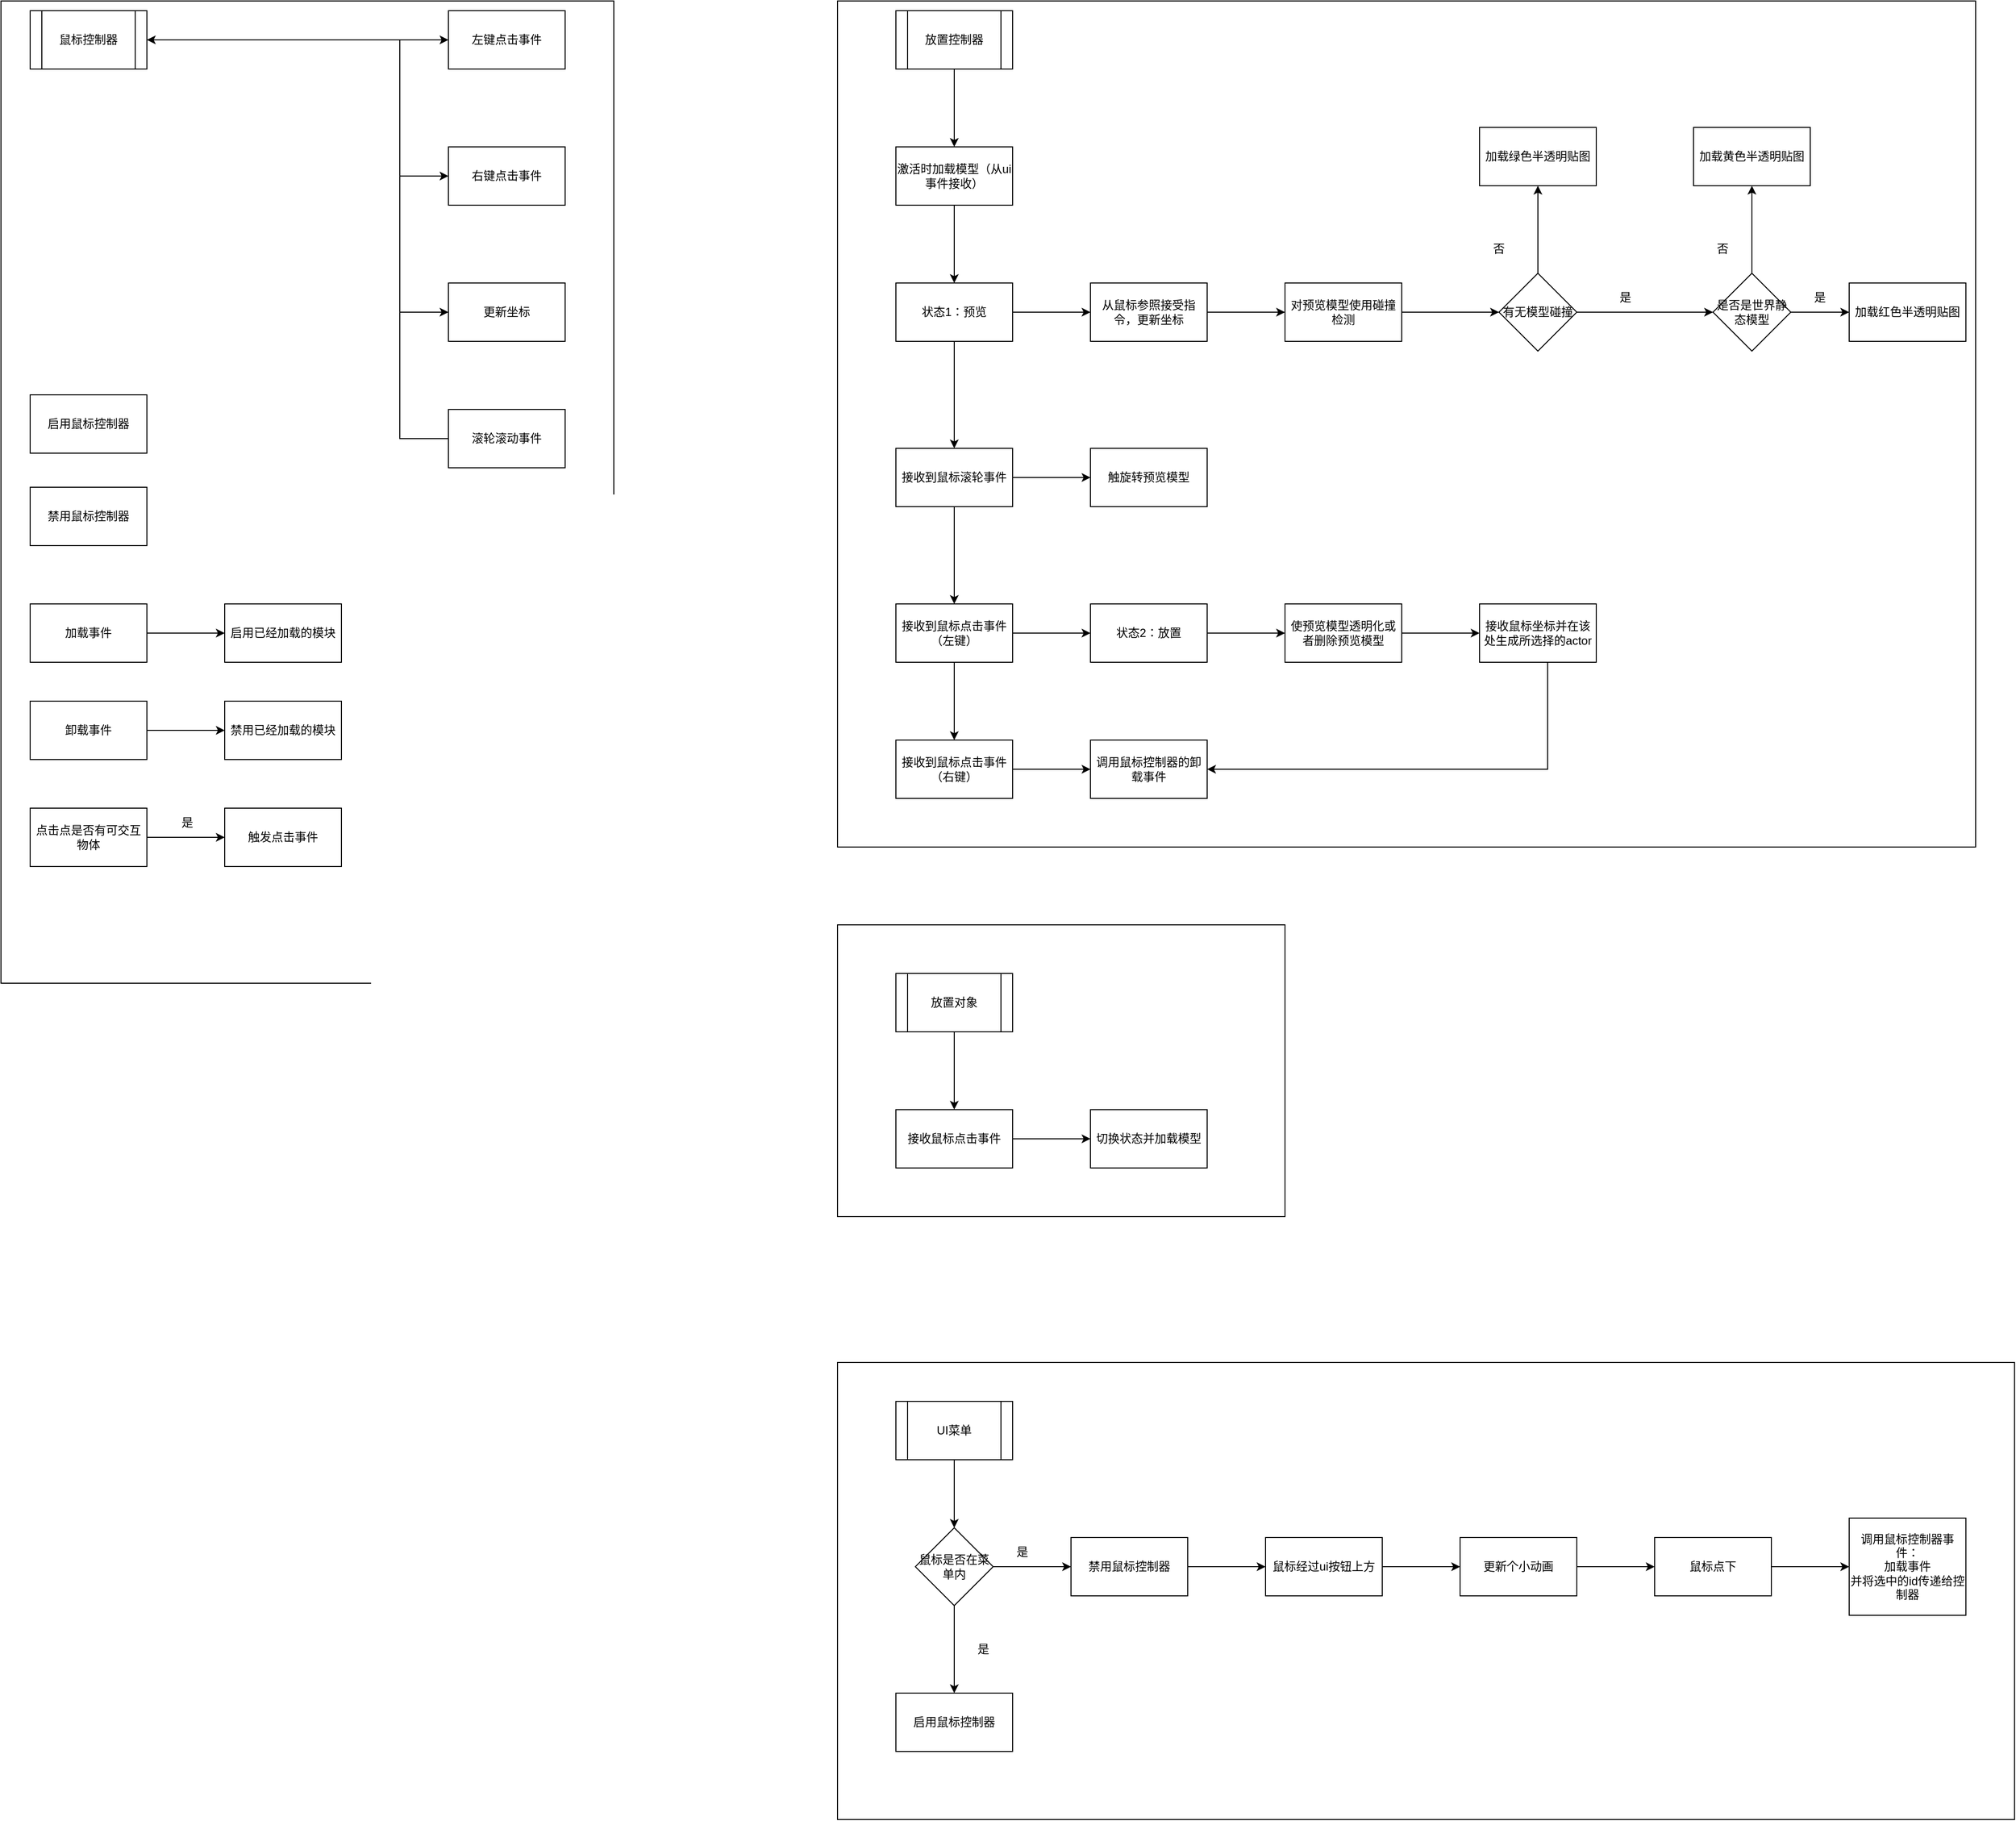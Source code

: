 <mxfile version="21.6.2" type="github">
  <diagram name="第 1 页" id="P69dv4d05coy-Nm_p4P1">
    <mxGraphModel dx="3771" dy="2018" grid="1" gridSize="10" guides="1" tooltips="1" connect="1" arrows="1" fold="1" page="1" pageScale="1" pageWidth="3300" pageHeight="4681" math="0" shadow="0">
      <root>
        <mxCell id="0" />
        <mxCell id="1" parent="0" />
        <mxCell id="VZq2P5SKXqFh_5cAKXzj-127" value="" style="rounded=0;whiteSpace=wrap;html=1;" vertex="1" parent="1">
          <mxGeometry x="990" y="1460" width="1210" height="470" as="geometry" />
        </mxCell>
        <mxCell id="VZq2P5SKXqFh_5cAKXzj-98" value="" style="rounded=0;whiteSpace=wrap;html=1;" vertex="1" parent="1">
          <mxGeometry x="990" y="1010" width="460" height="300" as="geometry" />
        </mxCell>
        <mxCell id="VZq2P5SKXqFh_5cAKXzj-87" value="" style="rounded=0;whiteSpace=wrap;html=1;" vertex="1" parent="1">
          <mxGeometry x="990" y="60" width="1170" height="870" as="geometry" />
        </mxCell>
        <mxCell id="VZq2P5SKXqFh_5cAKXzj-32" value="" style="rounded=0;whiteSpace=wrap;html=1;" vertex="1" parent="1">
          <mxGeometry x="130" y="60" width="630" height="1010" as="geometry" />
        </mxCell>
        <mxCell id="VZq2P5SKXqFh_5cAKXzj-25" value="" style="edgeStyle=orthogonalEdgeStyle;rounded=0;orthogonalLoop=1;jettySize=auto;html=1;" edge="1" parent="1" source="VZq2P5SKXqFh_5cAKXzj-1" target="VZq2P5SKXqFh_5cAKXzj-24">
          <mxGeometry relative="1" as="geometry" />
        </mxCell>
        <mxCell id="VZq2P5SKXqFh_5cAKXzj-1" value="鼠标控制器" style="shape=process;whiteSpace=wrap;html=1;backgroundOutline=1;" vertex="1" parent="1">
          <mxGeometry x="160" y="70" width="120" height="60" as="geometry" />
        </mxCell>
        <mxCell id="VZq2P5SKXqFh_5cAKXzj-6" value="禁用鼠标控制器" style="whiteSpace=wrap;html=1;" vertex="1" parent="1">
          <mxGeometry x="160" y="560" width="120" height="60" as="geometry" />
        </mxCell>
        <mxCell id="VZq2P5SKXqFh_5cAKXzj-9" value="启用鼠标控制器" style="whiteSpace=wrap;html=1;" vertex="1" parent="1">
          <mxGeometry x="160" y="465" width="120" height="60" as="geometry" />
        </mxCell>
        <mxCell id="VZq2P5SKXqFh_5cAKXzj-110" value="" style="edgeStyle=orthogonalEdgeStyle;rounded=0;orthogonalLoop=1;jettySize=auto;html=1;" edge="1" parent="1" source="VZq2P5SKXqFh_5cAKXzj-16" target="VZq2P5SKXqFh_5cAKXzj-109">
          <mxGeometry relative="1" as="geometry" />
        </mxCell>
        <mxCell id="VZq2P5SKXqFh_5cAKXzj-16" value="点击点是否有可交互物体" style="whiteSpace=wrap;html=1;" vertex="1" parent="1">
          <mxGeometry x="160" y="890" width="120" height="60" as="geometry" />
        </mxCell>
        <mxCell id="VZq2P5SKXqFh_5cAKXzj-27" value="" style="edgeStyle=orthogonalEdgeStyle;rounded=0;orthogonalLoop=1;jettySize=auto;html=1;" edge="1" parent="1" target="VZq2P5SKXqFh_5cAKXzj-26">
          <mxGeometry relative="1" as="geometry">
            <mxPoint x="290" y="100" as="sourcePoint" />
            <Array as="points">
              <mxPoint x="540" y="100" />
              <mxPoint x="540" y="240" />
            </Array>
          </mxGeometry>
        </mxCell>
        <mxCell id="VZq2P5SKXqFh_5cAKXzj-24" value="左键点击事件" style="whiteSpace=wrap;html=1;" vertex="1" parent="1">
          <mxGeometry x="590" y="70" width="120" height="60" as="geometry" />
        </mxCell>
        <mxCell id="VZq2P5SKXqFh_5cAKXzj-29" value="" style="edgeStyle=orthogonalEdgeStyle;rounded=0;orthogonalLoop=1;jettySize=auto;html=1;" edge="1" parent="1" target="VZq2P5SKXqFh_5cAKXzj-28">
          <mxGeometry relative="1" as="geometry">
            <mxPoint x="280" y="100" as="sourcePoint" />
            <Array as="points">
              <mxPoint x="540" y="100" />
              <mxPoint x="540" y="380" />
            </Array>
          </mxGeometry>
        </mxCell>
        <mxCell id="VZq2P5SKXqFh_5cAKXzj-26" value="右键点击事件" style="whiteSpace=wrap;html=1;" vertex="1" parent="1">
          <mxGeometry x="590" y="210" width="120" height="60" as="geometry" />
        </mxCell>
        <mxCell id="VZq2P5SKXqFh_5cAKXzj-28" value="更新坐标" style="whiteSpace=wrap;html=1;" vertex="1" parent="1">
          <mxGeometry x="590" y="350" width="120" height="60" as="geometry" />
        </mxCell>
        <mxCell id="VZq2P5SKXqFh_5cAKXzj-31" style="edgeStyle=orthogonalEdgeStyle;rounded=0;orthogonalLoop=1;jettySize=auto;html=1;entryX=1;entryY=0.5;entryDx=0;entryDy=0;" edge="1" parent="1" source="VZq2P5SKXqFh_5cAKXzj-30" target="VZq2P5SKXqFh_5cAKXzj-1">
          <mxGeometry relative="1" as="geometry">
            <Array as="points">
              <mxPoint x="540" y="510" />
              <mxPoint x="540" y="100" />
            </Array>
          </mxGeometry>
        </mxCell>
        <mxCell id="VZq2P5SKXqFh_5cAKXzj-30" value="滚轮滚动事件" style="whiteSpace=wrap;html=1;" vertex="1" parent="1">
          <mxGeometry x="590" y="480" width="120" height="60" as="geometry" />
        </mxCell>
        <mxCell id="VZq2P5SKXqFh_5cAKXzj-37" value="" style="edgeStyle=orthogonalEdgeStyle;rounded=0;orthogonalLoop=1;jettySize=auto;html=1;" edge="1" parent="1" source="VZq2P5SKXqFh_5cAKXzj-33" target="VZq2P5SKXqFh_5cAKXzj-36">
          <mxGeometry relative="1" as="geometry" />
        </mxCell>
        <mxCell id="VZq2P5SKXqFh_5cAKXzj-33" value="放置控制器" style="shape=process;whiteSpace=wrap;html=1;backgroundOutline=1;" vertex="1" parent="1">
          <mxGeometry x="1050" y="70" width="120" height="60" as="geometry" />
        </mxCell>
        <mxCell id="VZq2P5SKXqFh_5cAKXzj-39" value="" style="edgeStyle=orthogonalEdgeStyle;rounded=0;orthogonalLoop=1;jettySize=auto;html=1;" edge="1" parent="1" source="VZq2P5SKXqFh_5cAKXzj-36" target="VZq2P5SKXqFh_5cAKXzj-38">
          <mxGeometry relative="1" as="geometry" />
        </mxCell>
        <mxCell id="VZq2P5SKXqFh_5cAKXzj-36" value="激活时加载模型（从ui事件接收）" style="whiteSpace=wrap;html=1;" vertex="1" parent="1">
          <mxGeometry x="1050" y="210" width="120" height="60" as="geometry" />
        </mxCell>
        <mxCell id="VZq2P5SKXqFh_5cAKXzj-41" value="" style="edgeStyle=orthogonalEdgeStyle;rounded=0;orthogonalLoop=1;jettySize=auto;html=1;" edge="1" parent="1" source="VZq2P5SKXqFh_5cAKXzj-38" target="VZq2P5SKXqFh_5cAKXzj-40">
          <mxGeometry relative="1" as="geometry" />
        </mxCell>
        <mxCell id="VZq2P5SKXqFh_5cAKXzj-72" value="" style="edgeStyle=orthogonalEdgeStyle;rounded=0;orthogonalLoop=1;jettySize=auto;html=1;" edge="1" parent="1" source="VZq2P5SKXqFh_5cAKXzj-90" target="VZq2P5SKXqFh_5cAKXzj-71">
          <mxGeometry relative="1" as="geometry" />
        </mxCell>
        <mxCell id="VZq2P5SKXqFh_5cAKXzj-38" value="状态1：预览" style="whiteSpace=wrap;html=1;" vertex="1" parent="1">
          <mxGeometry x="1050" y="350" width="120" height="60" as="geometry" />
        </mxCell>
        <mxCell id="VZq2P5SKXqFh_5cAKXzj-43" value="" style="edgeStyle=orthogonalEdgeStyle;rounded=0;orthogonalLoop=1;jettySize=auto;html=1;" edge="1" parent="1" source="VZq2P5SKXqFh_5cAKXzj-40" target="VZq2P5SKXqFh_5cAKXzj-42">
          <mxGeometry relative="1" as="geometry" />
        </mxCell>
        <mxCell id="VZq2P5SKXqFh_5cAKXzj-40" value="从鼠标参照接受指令，更新坐标" style="whiteSpace=wrap;html=1;" vertex="1" parent="1">
          <mxGeometry x="1250" y="350" width="120" height="60" as="geometry" />
        </mxCell>
        <mxCell id="VZq2P5SKXqFh_5cAKXzj-45" value="" style="edgeStyle=orthogonalEdgeStyle;rounded=0;orthogonalLoop=1;jettySize=auto;html=1;" edge="1" parent="1" source="VZq2P5SKXqFh_5cAKXzj-42" target="VZq2P5SKXqFh_5cAKXzj-44">
          <mxGeometry relative="1" as="geometry" />
        </mxCell>
        <mxCell id="VZq2P5SKXqFh_5cAKXzj-42" value="对预览模型使用碰撞检测" style="whiteSpace=wrap;html=1;" vertex="1" parent="1">
          <mxGeometry x="1450" y="350" width="120" height="60" as="geometry" />
        </mxCell>
        <mxCell id="VZq2P5SKXqFh_5cAKXzj-47" value="" style="edgeStyle=orthogonalEdgeStyle;rounded=0;orthogonalLoop=1;jettySize=auto;html=1;" edge="1" parent="1" source="VZq2P5SKXqFh_5cAKXzj-44" target="VZq2P5SKXqFh_5cAKXzj-46">
          <mxGeometry relative="1" as="geometry" />
        </mxCell>
        <mxCell id="VZq2P5SKXqFh_5cAKXzj-54" value="" style="edgeStyle=orthogonalEdgeStyle;rounded=0;orthogonalLoop=1;jettySize=auto;html=1;entryX=0;entryY=0.5;entryDx=0;entryDy=0;" edge="1" parent="1" source="VZq2P5SKXqFh_5cAKXzj-44" target="VZq2P5SKXqFh_5cAKXzj-56">
          <mxGeometry relative="1" as="geometry">
            <mxPoint x="1870" y="380" as="targetPoint" />
          </mxGeometry>
        </mxCell>
        <mxCell id="VZq2P5SKXqFh_5cAKXzj-44" value="有无模型碰撞" style="rhombus;whiteSpace=wrap;html=1;" vertex="1" parent="1">
          <mxGeometry x="1670" y="340" width="80" height="80" as="geometry" />
        </mxCell>
        <mxCell id="VZq2P5SKXqFh_5cAKXzj-46" value="加载绿色半透明贴图" style="whiteSpace=wrap;html=1;" vertex="1" parent="1">
          <mxGeometry x="1650" y="190" width="120" height="60" as="geometry" />
        </mxCell>
        <mxCell id="VZq2P5SKXqFh_5cAKXzj-48" value="否" style="text;html=1;strokeColor=none;fillColor=none;align=center;verticalAlign=middle;whiteSpace=wrap;rounded=0;" vertex="1" parent="1">
          <mxGeometry x="1640" y="300" width="60" height="30" as="geometry" />
        </mxCell>
        <mxCell id="VZq2P5SKXqFh_5cAKXzj-55" value="是" style="text;html=1;strokeColor=none;fillColor=none;align=center;verticalAlign=middle;whiteSpace=wrap;rounded=0;" vertex="1" parent="1">
          <mxGeometry x="1770" y="350" width="60" height="30" as="geometry" />
        </mxCell>
        <mxCell id="VZq2P5SKXqFh_5cAKXzj-59" value="" style="edgeStyle=orthogonalEdgeStyle;rounded=0;orthogonalLoop=1;jettySize=auto;html=1;" edge="1" parent="1" source="VZq2P5SKXqFh_5cAKXzj-56" target="VZq2P5SKXqFh_5cAKXzj-58">
          <mxGeometry relative="1" as="geometry" />
        </mxCell>
        <mxCell id="VZq2P5SKXqFh_5cAKXzj-64" value="" style="edgeStyle=orthogonalEdgeStyle;rounded=0;orthogonalLoop=1;jettySize=auto;html=1;" edge="1" parent="1" source="VZq2P5SKXqFh_5cAKXzj-56" target="VZq2P5SKXqFh_5cAKXzj-63">
          <mxGeometry relative="1" as="geometry" />
        </mxCell>
        <mxCell id="VZq2P5SKXqFh_5cAKXzj-56" value="是否是世界静态模型" style="rhombus;whiteSpace=wrap;html=1;" vertex="1" parent="1">
          <mxGeometry x="1890" y="340" width="80" height="80" as="geometry" />
        </mxCell>
        <mxCell id="VZq2P5SKXqFh_5cAKXzj-58" value="加载黄色半透明贴图" style="whiteSpace=wrap;html=1;" vertex="1" parent="1">
          <mxGeometry x="1870" y="190" width="120" height="60" as="geometry" />
        </mxCell>
        <mxCell id="VZq2P5SKXqFh_5cAKXzj-60" value="否" style="text;html=1;strokeColor=none;fillColor=none;align=center;verticalAlign=middle;whiteSpace=wrap;rounded=0;" vertex="1" parent="1">
          <mxGeometry x="1870" y="300" width="60" height="30" as="geometry" />
        </mxCell>
        <mxCell id="VZq2P5SKXqFh_5cAKXzj-63" value="加载红色半透明贴图" style="whiteSpace=wrap;html=1;" vertex="1" parent="1">
          <mxGeometry x="2030" y="350" width="120" height="60" as="geometry" />
        </mxCell>
        <mxCell id="VZq2P5SKXqFh_5cAKXzj-65" value="是" style="text;html=1;strokeColor=none;fillColor=none;align=center;verticalAlign=middle;whiteSpace=wrap;rounded=0;" vertex="1" parent="1">
          <mxGeometry x="1970" y="350" width="60" height="30" as="geometry" />
        </mxCell>
        <mxCell id="VZq2P5SKXqFh_5cAKXzj-74" value="" style="edgeStyle=orthogonalEdgeStyle;rounded=0;orthogonalLoop=1;jettySize=auto;html=1;" edge="1" parent="1" source="VZq2P5SKXqFh_5cAKXzj-71" target="VZq2P5SKXqFh_5cAKXzj-73">
          <mxGeometry relative="1" as="geometry" />
        </mxCell>
        <mxCell id="VZq2P5SKXqFh_5cAKXzj-83" value="" style="edgeStyle=orthogonalEdgeStyle;rounded=0;orthogonalLoop=1;jettySize=auto;html=1;" edge="1" parent="1" source="VZq2P5SKXqFh_5cAKXzj-71" target="VZq2P5SKXqFh_5cAKXzj-82">
          <mxGeometry relative="1" as="geometry" />
        </mxCell>
        <mxCell id="VZq2P5SKXqFh_5cAKXzj-71" value="接收到鼠标点击事件（左键）" style="whiteSpace=wrap;html=1;" vertex="1" parent="1">
          <mxGeometry x="1050" y="680" width="120" height="60" as="geometry" />
        </mxCell>
        <mxCell id="VZq2P5SKXqFh_5cAKXzj-76" value="" style="edgeStyle=orthogonalEdgeStyle;rounded=0;orthogonalLoop=1;jettySize=auto;html=1;" edge="1" parent="1" source="VZq2P5SKXqFh_5cAKXzj-73" target="VZq2P5SKXqFh_5cAKXzj-75">
          <mxGeometry relative="1" as="geometry" />
        </mxCell>
        <mxCell id="VZq2P5SKXqFh_5cAKXzj-73" value="状态2：放置" style="whiteSpace=wrap;html=1;" vertex="1" parent="1">
          <mxGeometry x="1250" y="680" width="120" height="60" as="geometry" />
        </mxCell>
        <mxCell id="VZq2P5SKXqFh_5cAKXzj-81" value="" style="edgeStyle=orthogonalEdgeStyle;rounded=0;orthogonalLoop=1;jettySize=auto;html=1;" edge="1" parent="1" source="VZq2P5SKXqFh_5cAKXzj-75" target="VZq2P5SKXqFh_5cAKXzj-80">
          <mxGeometry relative="1" as="geometry" />
        </mxCell>
        <mxCell id="VZq2P5SKXqFh_5cAKXzj-75" value="使预览模型透明化或者删除预览模型" style="whiteSpace=wrap;html=1;" vertex="1" parent="1">
          <mxGeometry x="1450" y="680" width="120" height="60" as="geometry" />
        </mxCell>
        <mxCell id="VZq2P5SKXqFh_5cAKXzj-79" value="" style="edgeStyle=orthogonalEdgeStyle;rounded=0;orthogonalLoop=1;jettySize=auto;html=1;" edge="1" parent="1" source="VZq2P5SKXqFh_5cAKXzj-77" target="VZq2P5SKXqFh_5cAKXzj-78">
          <mxGeometry relative="1" as="geometry" />
        </mxCell>
        <mxCell id="VZq2P5SKXqFh_5cAKXzj-77" value="卸载事件" style="rounded=0;whiteSpace=wrap;html=1;" vertex="1" parent="1">
          <mxGeometry x="160" y="780" width="120" height="60" as="geometry" />
        </mxCell>
        <mxCell id="VZq2P5SKXqFh_5cAKXzj-78" value="禁用已经加载的模块" style="whiteSpace=wrap;html=1;rounded=0;" vertex="1" parent="1">
          <mxGeometry x="360" y="780" width="120" height="60" as="geometry" />
        </mxCell>
        <mxCell id="VZq2P5SKXqFh_5cAKXzj-86" style="edgeStyle=orthogonalEdgeStyle;rounded=0;orthogonalLoop=1;jettySize=auto;html=1;entryX=1;entryY=0.5;entryDx=0;entryDy=0;" edge="1" parent="1" source="VZq2P5SKXqFh_5cAKXzj-80" target="VZq2P5SKXqFh_5cAKXzj-84">
          <mxGeometry relative="1" as="geometry">
            <Array as="points">
              <mxPoint x="1720" y="850" />
            </Array>
          </mxGeometry>
        </mxCell>
        <mxCell id="VZq2P5SKXqFh_5cAKXzj-80" value="接收鼠标坐标并在该处生成所选择的actor" style="whiteSpace=wrap;html=1;" vertex="1" parent="1">
          <mxGeometry x="1650" y="680" width="120" height="60" as="geometry" />
        </mxCell>
        <mxCell id="VZq2P5SKXqFh_5cAKXzj-85" value="" style="edgeStyle=orthogonalEdgeStyle;rounded=0;orthogonalLoop=1;jettySize=auto;html=1;" edge="1" parent="1" source="VZq2P5SKXqFh_5cAKXzj-82" target="VZq2P5SKXqFh_5cAKXzj-84">
          <mxGeometry relative="1" as="geometry" />
        </mxCell>
        <mxCell id="VZq2P5SKXqFh_5cAKXzj-82" value="接收到鼠标点击事件（右键）" style="whiteSpace=wrap;html=1;" vertex="1" parent="1">
          <mxGeometry x="1050" y="820" width="120" height="60" as="geometry" />
        </mxCell>
        <mxCell id="VZq2P5SKXqFh_5cAKXzj-84" value="调用鼠标控制器的卸载事件" style="whiteSpace=wrap;html=1;" vertex="1" parent="1">
          <mxGeometry x="1250" y="820" width="120" height="60" as="geometry" />
        </mxCell>
        <mxCell id="VZq2P5SKXqFh_5cAKXzj-95" value="" style="edgeStyle=orthogonalEdgeStyle;rounded=0;orthogonalLoop=1;jettySize=auto;html=1;" edge="1" parent="1" source="VZq2P5SKXqFh_5cAKXzj-89" target="VZq2P5SKXqFh_5cAKXzj-94">
          <mxGeometry relative="1" as="geometry" />
        </mxCell>
        <mxCell id="VZq2P5SKXqFh_5cAKXzj-89" value="放置对象" style="shape=process;whiteSpace=wrap;html=1;backgroundOutline=1;" vertex="1" parent="1">
          <mxGeometry x="1050" y="1060" width="120" height="60" as="geometry" />
        </mxCell>
        <mxCell id="VZq2P5SKXqFh_5cAKXzj-91" value="" style="edgeStyle=orthogonalEdgeStyle;rounded=0;orthogonalLoop=1;jettySize=auto;html=1;" edge="1" parent="1" source="VZq2P5SKXqFh_5cAKXzj-38" target="VZq2P5SKXqFh_5cAKXzj-90">
          <mxGeometry relative="1" as="geometry">
            <mxPoint x="1110" y="410" as="sourcePoint" />
            <mxPoint x="1110" y="680" as="targetPoint" />
          </mxGeometry>
        </mxCell>
        <mxCell id="VZq2P5SKXqFh_5cAKXzj-93" value="" style="edgeStyle=orthogonalEdgeStyle;rounded=0;orthogonalLoop=1;jettySize=auto;html=1;" edge="1" parent="1" source="VZq2P5SKXqFh_5cAKXzj-90" target="VZq2P5SKXqFh_5cAKXzj-92">
          <mxGeometry relative="1" as="geometry" />
        </mxCell>
        <mxCell id="VZq2P5SKXqFh_5cAKXzj-90" value="接收到鼠标滚轮事件" style="rounded=0;whiteSpace=wrap;html=1;" vertex="1" parent="1">
          <mxGeometry x="1050" y="520" width="120" height="60" as="geometry" />
        </mxCell>
        <mxCell id="VZq2P5SKXqFh_5cAKXzj-92" value="触旋转预览模型" style="whiteSpace=wrap;html=1;rounded=0;" vertex="1" parent="1">
          <mxGeometry x="1250" y="520" width="120" height="60" as="geometry" />
        </mxCell>
        <mxCell id="VZq2P5SKXqFh_5cAKXzj-97" value="" style="edgeStyle=orthogonalEdgeStyle;rounded=0;orthogonalLoop=1;jettySize=auto;html=1;" edge="1" parent="1" source="VZq2P5SKXqFh_5cAKXzj-94" target="VZq2P5SKXqFh_5cAKXzj-96">
          <mxGeometry relative="1" as="geometry" />
        </mxCell>
        <mxCell id="VZq2P5SKXqFh_5cAKXzj-94" value="接收鼠标点击事件" style="whiteSpace=wrap;html=1;" vertex="1" parent="1">
          <mxGeometry x="1050" y="1200" width="120" height="60" as="geometry" />
        </mxCell>
        <mxCell id="VZq2P5SKXqFh_5cAKXzj-96" value="切换状态并加载模型" style="whiteSpace=wrap;html=1;" vertex="1" parent="1">
          <mxGeometry x="1250" y="1200" width="120" height="60" as="geometry" />
        </mxCell>
        <mxCell id="VZq2P5SKXqFh_5cAKXzj-104" value="" style="edgeStyle=orthogonalEdgeStyle;rounded=0;orthogonalLoop=1;jettySize=auto;html=1;" edge="1" parent="1" source="VZq2P5SKXqFh_5cAKXzj-100" target="VZq2P5SKXqFh_5cAKXzj-103">
          <mxGeometry relative="1" as="geometry" />
        </mxCell>
        <mxCell id="VZq2P5SKXqFh_5cAKXzj-100" value="UI菜单" style="shape=process;whiteSpace=wrap;html=1;backgroundOutline=1;" vertex="1" parent="1">
          <mxGeometry x="1050" y="1500" width="120" height="60" as="geometry" />
        </mxCell>
        <mxCell id="VZq2P5SKXqFh_5cAKXzj-106" value="" style="edgeStyle=orthogonalEdgeStyle;rounded=0;orthogonalLoop=1;jettySize=auto;html=1;" edge="1" parent="1" source="VZq2P5SKXqFh_5cAKXzj-103" target="VZq2P5SKXqFh_5cAKXzj-105">
          <mxGeometry relative="1" as="geometry" />
        </mxCell>
        <mxCell id="VZq2P5SKXqFh_5cAKXzj-113" value="" style="edgeStyle=orthogonalEdgeStyle;rounded=0;orthogonalLoop=1;jettySize=auto;html=1;" edge="1" parent="1" source="VZq2P5SKXqFh_5cAKXzj-103" target="VZq2P5SKXqFh_5cAKXzj-112">
          <mxGeometry relative="1" as="geometry" />
        </mxCell>
        <mxCell id="VZq2P5SKXqFh_5cAKXzj-103" value="鼠标是否在菜单内" style="rhombus;whiteSpace=wrap;html=1;" vertex="1" parent="1">
          <mxGeometry x="1070" y="1630" width="80" height="80" as="geometry" />
        </mxCell>
        <mxCell id="VZq2P5SKXqFh_5cAKXzj-120" value="" style="edgeStyle=orthogonalEdgeStyle;rounded=0;orthogonalLoop=1;jettySize=auto;html=1;" edge="1" parent="1" source="VZq2P5SKXqFh_5cAKXzj-105" target="VZq2P5SKXqFh_5cAKXzj-119">
          <mxGeometry relative="1" as="geometry" />
        </mxCell>
        <mxCell id="VZq2P5SKXqFh_5cAKXzj-105" value="禁用鼠标控制器" style="whiteSpace=wrap;html=1;" vertex="1" parent="1">
          <mxGeometry x="1230" y="1640" width="120" height="60" as="geometry" />
        </mxCell>
        <mxCell id="VZq2P5SKXqFh_5cAKXzj-107" value="是" style="text;html=1;strokeColor=none;fillColor=none;align=center;verticalAlign=middle;whiteSpace=wrap;rounded=0;" vertex="1" parent="1">
          <mxGeometry x="1150" y="1640" width="60" height="30" as="geometry" />
        </mxCell>
        <mxCell id="VZq2P5SKXqFh_5cAKXzj-109" value="触发点击事件" style="whiteSpace=wrap;html=1;" vertex="1" parent="1">
          <mxGeometry x="360" y="890" width="120" height="60" as="geometry" />
        </mxCell>
        <mxCell id="VZq2P5SKXqFh_5cAKXzj-111" value="&amp;nbsp;是" style="text;html=1;strokeColor=none;fillColor=none;align=center;verticalAlign=middle;whiteSpace=wrap;rounded=0;" vertex="1" parent="1">
          <mxGeometry x="290" y="890" width="60" height="30" as="geometry" />
        </mxCell>
        <mxCell id="VZq2P5SKXqFh_5cAKXzj-112" value="启用鼠标控制器" style="whiteSpace=wrap;html=1;" vertex="1" parent="1">
          <mxGeometry x="1050" y="1800" width="120" height="60" as="geometry" />
        </mxCell>
        <mxCell id="VZq2P5SKXqFh_5cAKXzj-114" value="是" style="text;html=1;strokeColor=none;fillColor=none;align=center;verticalAlign=middle;whiteSpace=wrap;rounded=0;" vertex="1" parent="1">
          <mxGeometry x="1110" y="1740" width="60" height="30" as="geometry" />
        </mxCell>
        <mxCell id="VZq2P5SKXqFh_5cAKXzj-118" value="" style="edgeStyle=orthogonalEdgeStyle;rounded=0;orthogonalLoop=1;jettySize=auto;html=1;" edge="1" parent="1" source="VZq2P5SKXqFh_5cAKXzj-116" target="VZq2P5SKXqFh_5cAKXzj-117">
          <mxGeometry relative="1" as="geometry" />
        </mxCell>
        <mxCell id="VZq2P5SKXqFh_5cAKXzj-116" value="加载事件" style="rounded=0;whiteSpace=wrap;html=1;" vertex="1" parent="1">
          <mxGeometry x="160" y="680" width="120" height="60" as="geometry" />
        </mxCell>
        <mxCell id="VZq2P5SKXqFh_5cAKXzj-117" value="启用已经加载的模块" style="rounded=0;whiteSpace=wrap;html=1;" vertex="1" parent="1">
          <mxGeometry x="360" y="680" width="120" height="60" as="geometry" />
        </mxCell>
        <mxCell id="VZq2P5SKXqFh_5cAKXzj-122" value="" style="edgeStyle=orthogonalEdgeStyle;rounded=0;orthogonalLoop=1;jettySize=auto;html=1;" edge="1" parent="1" source="VZq2P5SKXqFh_5cAKXzj-119" target="VZq2P5SKXqFh_5cAKXzj-121">
          <mxGeometry relative="1" as="geometry" />
        </mxCell>
        <mxCell id="VZq2P5SKXqFh_5cAKXzj-119" value="鼠标经过ui按钮上方" style="whiteSpace=wrap;html=1;" vertex="1" parent="1">
          <mxGeometry x="1430" y="1640" width="120" height="60" as="geometry" />
        </mxCell>
        <mxCell id="VZq2P5SKXqFh_5cAKXzj-124" value="" style="edgeStyle=orthogonalEdgeStyle;rounded=0;orthogonalLoop=1;jettySize=auto;html=1;" edge="1" parent="1" source="VZq2P5SKXqFh_5cAKXzj-121" target="VZq2P5SKXqFh_5cAKXzj-123">
          <mxGeometry relative="1" as="geometry" />
        </mxCell>
        <mxCell id="VZq2P5SKXqFh_5cAKXzj-121" value="更新个小动画" style="whiteSpace=wrap;html=1;" vertex="1" parent="1">
          <mxGeometry x="1630" y="1640" width="120" height="60" as="geometry" />
        </mxCell>
        <mxCell id="VZq2P5SKXqFh_5cAKXzj-126" value="" style="edgeStyle=orthogonalEdgeStyle;rounded=0;orthogonalLoop=1;jettySize=auto;html=1;" edge="1" parent="1" source="VZq2P5SKXqFh_5cAKXzj-123" target="VZq2P5SKXqFh_5cAKXzj-125">
          <mxGeometry relative="1" as="geometry" />
        </mxCell>
        <mxCell id="VZq2P5SKXqFh_5cAKXzj-123" value="鼠标点下" style="whiteSpace=wrap;html=1;" vertex="1" parent="1">
          <mxGeometry x="1830" y="1640" width="120" height="60" as="geometry" />
        </mxCell>
        <mxCell id="VZq2P5SKXqFh_5cAKXzj-125" value="调用鼠标控制器事件：&lt;br&gt;加载事件&lt;br&gt;并将选中的id传递给控制器" style="whiteSpace=wrap;html=1;" vertex="1" parent="1">
          <mxGeometry x="2030" y="1620" width="120" height="100" as="geometry" />
        </mxCell>
      </root>
    </mxGraphModel>
  </diagram>
</mxfile>
